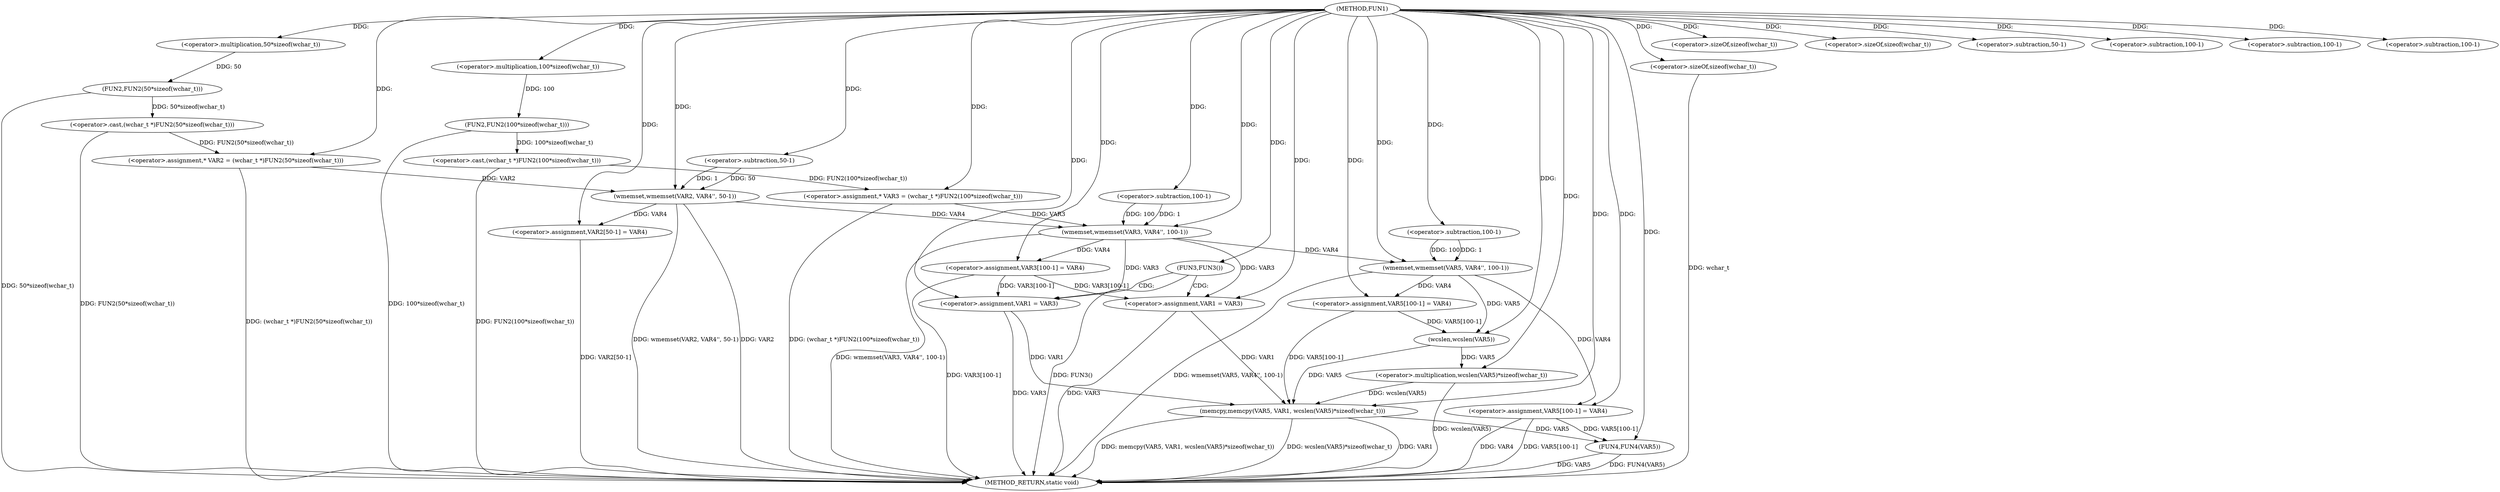 digraph FUN1 {  
"1000100" [label = "(METHOD,FUN1)" ]
"1000192" [label = "(METHOD_RETURN,static void)" ]
"1000104" [label = "(<operator>.assignment,* VAR2 = (wchar_t *)FUN2(50*sizeof(wchar_t)))" ]
"1000106" [label = "(<operator>.cast,(wchar_t *)FUN2(50*sizeof(wchar_t)))" ]
"1000108" [label = "(FUN2,FUN2(50*sizeof(wchar_t)))" ]
"1000109" [label = "(<operator>.multiplication,50*sizeof(wchar_t))" ]
"1000111" [label = "(<operator>.sizeOf,sizeof(wchar_t))" ]
"1000114" [label = "(<operator>.assignment,* VAR3 = (wchar_t *)FUN2(100*sizeof(wchar_t)))" ]
"1000116" [label = "(<operator>.cast,(wchar_t *)FUN2(100*sizeof(wchar_t)))" ]
"1000118" [label = "(FUN2,FUN2(100*sizeof(wchar_t)))" ]
"1000119" [label = "(<operator>.multiplication,100*sizeof(wchar_t))" ]
"1000121" [label = "(<operator>.sizeOf,sizeof(wchar_t))" ]
"1000123" [label = "(wmemset,wmemset(VAR2, VAR4'', 50-1))" ]
"1000126" [label = "(<operator>.subtraction,50-1)" ]
"1000129" [label = "(<operator>.assignment,VAR2[50-1] = VAR4)" ]
"1000132" [label = "(<operator>.subtraction,50-1)" ]
"1000136" [label = "(wmemset,wmemset(VAR3, VAR4'', 100-1))" ]
"1000139" [label = "(<operator>.subtraction,100-1)" ]
"1000142" [label = "(<operator>.assignment,VAR3[100-1] = VAR4)" ]
"1000145" [label = "(<operator>.subtraction,100-1)" ]
"1000150" [label = "(FUN3,FUN3())" ]
"1000152" [label = "(<operator>.assignment,VAR1 = VAR3)" ]
"1000157" [label = "(<operator>.assignment,VAR1 = VAR3)" ]
"1000162" [label = "(wmemset,wmemset(VAR5, VAR4'', 100-1))" ]
"1000165" [label = "(<operator>.subtraction,100-1)" ]
"1000168" [label = "(<operator>.assignment,VAR5[100-1] = VAR4)" ]
"1000171" [label = "(<operator>.subtraction,100-1)" ]
"1000175" [label = "(memcpy,memcpy(VAR5, VAR1, wcslen(VAR5)*sizeof(wchar_t)))" ]
"1000178" [label = "(<operator>.multiplication,wcslen(VAR5)*sizeof(wchar_t))" ]
"1000179" [label = "(wcslen,wcslen(VAR5))" ]
"1000181" [label = "(<operator>.sizeOf,sizeof(wchar_t))" ]
"1000183" [label = "(<operator>.assignment,VAR5[100-1] = VAR4)" ]
"1000186" [label = "(<operator>.subtraction,100-1)" ]
"1000190" [label = "(FUN4,FUN4(VAR5))" ]
  "1000106" -> "1000192"  [ label = "DDG: FUN2(50*sizeof(wchar_t))"] 
  "1000190" -> "1000192"  [ label = "DDG: FUN4(VAR5)"] 
  "1000190" -> "1000192"  [ label = "DDG: VAR5"] 
  "1000116" -> "1000192"  [ label = "DDG: FUN2(100*sizeof(wchar_t))"] 
  "1000152" -> "1000192"  [ label = "DDG: VAR3"] 
  "1000118" -> "1000192"  [ label = "DDG: 100*sizeof(wchar_t)"] 
  "1000162" -> "1000192"  [ label = "DDG: wmemset(VAR5, VAR4'', 100-1)"] 
  "1000123" -> "1000192"  [ label = "DDG: VAR2"] 
  "1000181" -> "1000192"  [ label = "DDG: wchar_t"] 
  "1000175" -> "1000192"  [ label = "DDG: wcslen(VAR5)*sizeof(wchar_t)"] 
  "1000157" -> "1000192"  [ label = "DDG: VAR3"] 
  "1000129" -> "1000192"  [ label = "DDG: VAR2[50-1]"] 
  "1000178" -> "1000192"  [ label = "DDG: wcslen(VAR5)"] 
  "1000183" -> "1000192"  [ label = "DDG: VAR4"] 
  "1000123" -> "1000192"  [ label = "DDG: wmemset(VAR2, VAR4'', 50-1)"] 
  "1000183" -> "1000192"  [ label = "DDG: VAR5[100-1]"] 
  "1000142" -> "1000192"  [ label = "DDG: VAR3[100-1]"] 
  "1000136" -> "1000192"  [ label = "DDG: wmemset(VAR3, VAR4'', 100-1)"] 
  "1000175" -> "1000192"  [ label = "DDG: VAR1"] 
  "1000150" -> "1000192"  [ label = "DDG: FUN3()"] 
  "1000114" -> "1000192"  [ label = "DDG: (wchar_t *)FUN2(100*sizeof(wchar_t))"] 
  "1000104" -> "1000192"  [ label = "DDG: (wchar_t *)FUN2(50*sizeof(wchar_t))"] 
  "1000175" -> "1000192"  [ label = "DDG: memcpy(VAR5, VAR1, wcslen(VAR5)*sizeof(wchar_t))"] 
  "1000108" -> "1000192"  [ label = "DDG: 50*sizeof(wchar_t)"] 
  "1000106" -> "1000104"  [ label = "DDG: FUN2(50*sizeof(wchar_t))"] 
  "1000100" -> "1000104"  [ label = "DDG: "] 
  "1000108" -> "1000106"  [ label = "DDG: 50*sizeof(wchar_t)"] 
  "1000109" -> "1000108"  [ label = "DDG: 50"] 
  "1000100" -> "1000109"  [ label = "DDG: "] 
  "1000100" -> "1000111"  [ label = "DDG: "] 
  "1000116" -> "1000114"  [ label = "DDG: FUN2(100*sizeof(wchar_t))"] 
  "1000100" -> "1000114"  [ label = "DDG: "] 
  "1000118" -> "1000116"  [ label = "DDG: 100*sizeof(wchar_t)"] 
  "1000119" -> "1000118"  [ label = "DDG: 100"] 
  "1000100" -> "1000119"  [ label = "DDG: "] 
  "1000100" -> "1000121"  [ label = "DDG: "] 
  "1000104" -> "1000123"  [ label = "DDG: VAR2"] 
  "1000100" -> "1000123"  [ label = "DDG: "] 
  "1000126" -> "1000123"  [ label = "DDG: 50"] 
  "1000126" -> "1000123"  [ label = "DDG: 1"] 
  "1000100" -> "1000126"  [ label = "DDG: "] 
  "1000123" -> "1000129"  [ label = "DDG: VAR4"] 
  "1000100" -> "1000129"  [ label = "DDG: "] 
  "1000100" -> "1000132"  [ label = "DDG: "] 
  "1000114" -> "1000136"  [ label = "DDG: VAR3"] 
  "1000100" -> "1000136"  [ label = "DDG: "] 
  "1000123" -> "1000136"  [ label = "DDG: VAR4"] 
  "1000139" -> "1000136"  [ label = "DDG: 100"] 
  "1000139" -> "1000136"  [ label = "DDG: 1"] 
  "1000100" -> "1000139"  [ label = "DDG: "] 
  "1000136" -> "1000142"  [ label = "DDG: VAR4"] 
  "1000100" -> "1000142"  [ label = "DDG: "] 
  "1000100" -> "1000145"  [ label = "DDG: "] 
  "1000100" -> "1000150"  [ label = "DDG: "] 
  "1000142" -> "1000152"  [ label = "DDG: VAR3[100-1]"] 
  "1000136" -> "1000152"  [ label = "DDG: VAR3"] 
  "1000100" -> "1000152"  [ label = "DDG: "] 
  "1000142" -> "1000157"  [ label = "DDG: VAR3[100-1]"] 
  "1000136" -> "1000157"  [ label = "DDG: VAR3"] 
  "1000100" -> "1000157"  [ label = "DDG: "] 
  "1000100" -> "1000162"  [ label = "DDG: "] 
  "1000136" -> "1000162"  [ label = "DDG: VAR4"] 
  "1000165" -> "1000162"  [ label = "DDG: 100"] 
  "1000165" -> "1000162"  [ label = "DDG: 1"] 
  "1000100" -> "1000165"  [ label = "DDG: "] 
  "1000162" -> "1000168"  [ label = "DDG: VAR4"] 
  "1000100" -> "1000168"  [ label = "DDG: "] 
  "1000100" -> "1000171"  [ label = "DDG: "] 
  "1000168" -> "1000175"  [ label = "DDG: VAR5[100-1]"] 
  "1000179" -> "1000175"  [ label = "DDG: VAR5"] 
  "1000100" -> "1000175"  [ label = "DDG: "] 
  "1000157" -> "1000175"  [ label = "DDG: VAR1"] 
  "1000152" -> "1000175"  [ label = "DDG: VAR1"] 
  "1000178" -> "1000175"  [ label = "DDG: wcslen(VAR5)"] 
  "1000179" -> "1000178"  [ label = "DDG: VAR5"] 
  "1000168" -> "1000179"  [ label = "DDG: VAR5[100-1]"] 
  "1000162" -> "1000179"  [ label = "DDG: VAR5"] 
  "1000100" -> "1000179"  [ label = "DDG: "] 
  "1000100" -> "1000178"  [ label = "DDG: "] 
  "1000100" -> "1000181"  [ label = "DDG: "] 
  "1000100" -> "1000183"  [ label = "DDG: "] 
  "1000162" -> "1000183"  [ label = "DDG: VAR4"] 
  "1000100" -> "1000186"  [ label = "DDG: "] 
  "1000183" -> "1000190"  [ label = "DDG: VAR5[100-1]"] 
  "1000175" -> "1000190"  [ label = "DDG: VAR5"] 
  "1000100" -> "1000190"  [ label = "DDG: "] 
  "1000150" -> "1000152"  [ label = "CDG: "] 
  "1000150" -> "1000157"  [ label = "CDG: "] 
}
